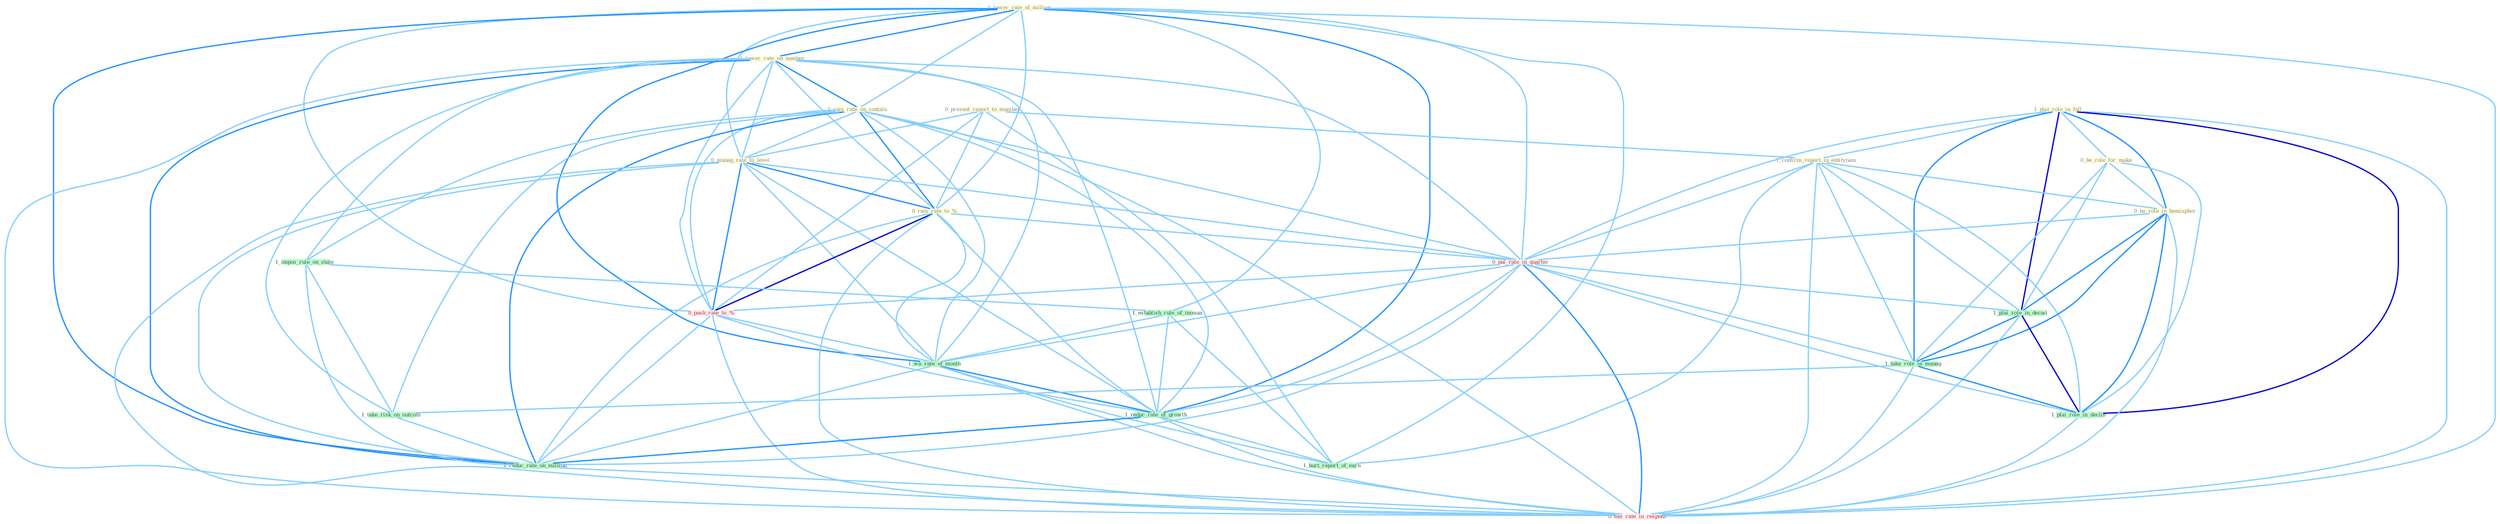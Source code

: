 Graph G{ 
    node
    [shape=polygon,style=filled,width=.5,height=.06,color="#BDFCC9",fixedsize=true,fontsize=4,
    fontcolor="#2f4f4f"];
    {node
    [color="#ffffe0", fontcolor="#8b7d6b"] "1_lower_rate_of_million " "0_present_report_to_member " "1_lower_rate_on_number " "1_plai_role_in_fall " "1_rais_rate_on_contain " "1_confirm_report_in_entitynam " "0_be_role_for_make " "0_ha_role_in_hemispher " "0_manag_rate_to_level " "0_rais_rate_to_% "}
{node [color="#fff0f5", fontcolor="#b22222"] "0_pai_rate_in_quarter " "0_push_rate_to_% " "0_eas_rate_in_respons "}
edge [color="#B0E2FF"];

	"1_lower_rate_of_million " -- "1_lower_rate_on_number " [w="2", color="#1e90ff" , len=0.8];
	"1_lower_rate_of_million " -- "1_rais_rate_on_contain " [w="1", color="#87cefa" ];
	"1_lower_rate_of_million " -- "0_manag_rate_to_level " [w="1", color="#87cefa" ];
	"1_lower_rate_of_million " -- "0_rais_rate_to_% " [w="1", color="#87cefa" ];
	"1_lower_rate_of_million " -- "0_pai_rate_in_quarter " [w="1", color="#87cefa" ];
	"1_lower_rate_of_million " -- "0_push_rate_to_% " [w="1", color="#87cefa" ];
	"1_lower_rate_of_million " -- "1_establish_rule_of_immun " [w="1", color="#87cefa" ];
	"1_lower_rate_of_million " -- "1_wa_rate_of_month " [w="2", color="#1e90ff" , len=0.8];
	"1_lower_rate_of_million " -- "1_reduc_rate_of_growth " [w="2", color="#1e90ff" , len=0.8];
	"1_lower_rate_of_million " -- "1_reduc_rate_on_million " [w="2", color="#1e90ff" , len=0.8];
	"1_lower_rate_of_million " -- "1_hurt_report_of_earn " [w="1", color="#87cefa" ];
	"1_lower_rate_of_million " -- "0_eas_rate_in_respons " [w="1", color="#87cefa" ];
	"0_present_report_to_member " -- "1_confirm_report_in_entitynam " [w="1", color="#87cefa" ];
	"0_present_report_to_member " -- "0_manag_rate_to_level " [w="1", color="#87cefa" ];
	"0_present_report_to_member " -- "0_rais_rate_to_% " [w="1", color="#87cefa" ];
	"0_present_report_to_member " -- "0_push_rate_to_% " [w="1", color="#87cefa" ];
	"0_present_report_to_member " -- "1_hurt_report_of_earn " [w="1", color="#87cefa" ];
	"1_lower_rate_on_number " -- "1_rais_rate_on_contain " [w="2", color="#1e90ff" , len=0.8];
	"1_lower_rate_on_number " -- "0_manag_rate_to_level " [w="1", color="#87cefa" ];
	"1_lower_rate_on_number " -- "0_rais_rate_to_% " [w="1", color="#87cefa" ];
	"1_lower_rate_on_number " -- "1_impos_rule_on_state " [w="1", color="#87cefa" ];
	"1_lower_rate_on_number " -- "0_pai_rate_in_quarter " [w="1", color="#87cefa" ];
	"1_lower_rate_on_number " -- "0_push_rate_to_% " [w="1", color="#87cefa" ];
	"1_lower_rate_on_number " -- "1_take_risk_on_outcom " [w="1", color="#87cefa" ];
	"1_lower_rate_on_number " -- "1_wa_rate_of_month " [w="1", color="#87cefa" ];
	"1_lower_rate_on_number " -- "1_reduc_rate_of_growth " [w="1", color="#87cefa" ];
	"1_lower_rate_on_number " -- "1_reduc_rate_on_million " [w="2", color="#1e90ff" , len=0.8];
	"1_lower_rate_on_number " -- "0_eas_rate_in_respons " [w="1", color="#87cefa" ];
	"1_plai_role_in_fall " -- "1_confirm_report_in_entitynam " [w="1", color="#87cefa" ];
	"1_plai_role_in_fall " -- "0_be_role_for_make " [w="1", color="#87cefa" ];
	"1_plai_role_in_fall " -- "0_ha_role_in_hemispher " [w="2", color="#1e90ff" , len=0.8];
	"1_plai_role_in_fall " -- "0_pai_rate_in_quarter " [w="1", color="#87cefa" ];
	"1_plai_role_in_fall " -- "1_plai_role_in_decad " [w="3", color="#0000cd" , len=0.6];
	"1_plai_role_in_fall " -- "1_take_role_in_manag " [w="2", color="#1e90ff" , len=0.8];
	"1_plai_role_in_fall " -- "1_plai_role_in_declin " [w="3", color="#0000cd" , len=0.6];
	"1_plai_role_in_fall " -- "0_eas_rate_in_respons " [w="1", color="#87cefa" ];
	"1_rais_rate_on_contain " -- "0_manag_rate_to_level " [w="1", color="#87cefa" ];
	"1_rais_rate_on_contain " -- "0_rais_rate_to_% " [w="2", color="#1e90ff" , len=0.8];
	"1_rais_rate_on_contain " -- "1_impos_rule_on_state " [w="1", color="#87cefa" ];
	"1_rais_rate_on_contain " -- "0_pai_rate_in_quarter " [w="1", color="#87cefa" ];
	"1_rais_rate_on_contain " -- "0_push_rate_to_% " [w="1", color="#87cefa" ];
	"1_rais_rate_on_contain " -- "1_take_risk_on_outcom " [w="1", color="#87cefa" ];
	"1_rais_rate_on_contain " -- "1_wa_rate_of_month " [w="1", color="#87cefa" ];
	"1_rais_rate_on_contain " -- "1_reduc_rate_of_growth " [w="1", color="#87cefa" ];
	"1_rais_rate_on_contain " -- "1_reduc_rate_on_million " [w="2", color="#1e90ff" , len=0.8];
	"1_rais_rate_on_contain " -- "0_eas_rate_in_respons " [w="1", color="#87cefa" ];
	"1_confirm_report_in_entitynam " -- "0_ha_role_in_hemispher " [w="1", color="#87cefa" ];
	"1_confirm_report_in_entitynam " -- "0_pai_rate_in_quarter " [w="1", color="#87cefa" ];
	"1_confirm_report_in_entitynam " -- "1_plai_role_in_decad " [w="1", color="#87cefa" ];
	"1_confirm_report_in_entitynam " -- "1_take_role_in_manag " [w="1", color="#87cefa" ];
	"1_confirm_report_in_entitynam " -- "1_plai_role_in_declin " [w="1", color="#87cefa" ];
	"1_confirm_report_in_entitynam " -- "1_hurt_report_of_earn " [w="1", color="#87cefa" ];
	"1_confirm_report_in_entitynam " -- "0_eas_rate_in_respons " [w="1", color="#87cefa" ];
	"0_be_role_for_make " -- "0_ha_role_in_hemispher " [w="1", color="#87cefa" ];
	"0_be_role_for_make " -- "1_plai_role_in_decad " [w="1", color="#87cefa" ];
	"0_be_role_for_make " -- "1_take_role_in_manag " [w="1", color="#87cefa" ];
	"0_be_role_for_make " -- "1_plai_role_in_declin " [w="1", color="#87cefa" ];
	"0_ha_role_in_hemispher " -- "0_pai_rate_in_quarter " [w="1", color="#87cefa" ];
	"0_ha_role_in_hemispher " -- "1_plai_role_in_decad " [w="2", color="#1e90ff" , len=0.8];
	"0_ha_role_in_hemispher " -- "1_take_role_in_manag " [w="2", color="#1e90ff" , len=0.8];
	"0_ha_role_in_hemispher " -- "1_plai_role_in_declin " [w="2", color="#1e90ff" , len=0.8];
	"0_ha_role_in_hemispher " -- "0_eas_rate_in_respons " [w="1", color="#87cefa" ];
	"0_manag_rate_to_level " -- "0_rais_rate_to_% " [w="2", color="#1e90ff" , len=0.8];
	"0_manag_rate_to_level " -- "0_pai_rate_in_quarter " [w="1", color="#87cefa" ];
	"0_manag_rate_to_level " -- "0_push_rate_to_% " [w="2", color="#1e90ff" , len=0.8];
	"0_manag_rate_to_level " -- "1_wa_rate_of_month " [w="1", color="#87cefa" ];
	"0_manag_rate_to_level " -- "1_reduc_rate_of_growth " [w="1", color="#87cefa" ];
	"0_manag_rate_to_level " -- "1_reduc_rate_on_million " [w="1", color="#87cefa" ];
	"0_manag_rate_to_level " -- "0_eas_rate_in_respons " [w="1", color="#87cefa" ];
	"0_rais_rate_to_% " -- "0_pai_rate_in_quarter " [w="1", color="#87cefa" ];
	"0_rais_rate_to_% " -- "0_push_rate_to_% " [w="3", color="#0000cd" , len=0.6];
	"0_rais_rate_to_% " -- "1_wa_rate_of_month " [w="1", color="#87cefa" ];
	"0_rais_rate_to_% " -- "1_reduc_rate_of_growth " [w="1", color="#87cefa" ];
	"0_rais_rate_to_% " -- "1_reduc_rate_on_million " [w="1", color="#87cefa" ];
	"0_rais_rate_to_% " -- "0_eas_rate_in_respons " [w="1", color="#87cefa" ];
	"1_impos_rule_on_state " -- "1_take_risk_on_outcom " [w="1", color="#87cefa" ];
	"1_impos_rule_on_state " -- "1_establish_rule_of_immun " [w="1", color="#87cefa" ];
	"1_impos_rule_on_state " -- "1_reduc_rate_on_million " [w="1", color="#87cefa" ];
	"0_pai_rate_in_quarter " -- "0_push_rate_to_% " [w="1", color="#87cefa" ];
	"0_pai_rate_in_quarter " -- "1_plai_role_in_decad " [w="1", color="#87cefa" ];
	"0_pai_rate_in_quarter " -- "1_take_role_in_manag " [w="1", color="#87cefa" ];
	"0_pai_rate_in_quarter " -- "1_plai_role_in_declin " [w="1", color="#87cefa" ];
	"0_pai_rate_in_quarter " -- "1_wa_rate_of_month " [w="1", color="#87cefa" ];
	"0_pai_rate_in_quarter " -- "1_reduc_rate_of_growth " [w="1", color="#87cefa" ];
	"0_pai_rate_in_quarter " -- "1_reduc_rate_on_million " [w="1", color="#87cefa" ];
	"0_pai_rate_in_quarter " -- "0_eas_rate_in_respons " [w="2", color="#1e90ff" , len=0.8];
	"0_push_rate_to_% " -- "1_wa_rate_of_month " [w="1", color="#87cefa" ];
	"0_push_rate_to_% " -- "1_reduc_rate_of_growth " [w="1", color="#87cefa" ];
	"0_push_rate_to_% " -- "1_reduc_rate_on_million " [w="1", color="#87cefa" ];
	"0_push_rate_to_% " -- "0_eas_rate_in_respons " [w="1", color="#87cefa" ];
	"1_plai_role_in_decad " -- "1_take_role_in_manag " [w="2", color="#1e90ff" , len=0.8];
	"1_plai_role_in_decad " -- "1_plai_role_in_declin " [w="3", color="#0000cd" , len=0.6];
	"1_plai_role_in_decad " -- "0_eas_rate_in_respons " [w="1", color="#87cefa" ];
	"1_take_role_in_manag " -- "1_take_risk_on_outcom " [w="1", color="#87cefa" ];
	"1_take_role_in_manag " -- "1_plai_role_in_declin " [w="2", color="#1e90ff" , len=0.8];
	"1_take_role_in_manag " -- "0_eas_rate_in_respons " [w="1", color="#87cefa" ];
	"1_take_risk_on_outcom " -- "1_reduc_rate_on_million " [w="1", color="#87cefa" ];
	"1_establish_rule_of_immun " -- "1_wa_rate_of_month " [w="1", color="#87cefa" ];
	"1_establish_rule_of_immun " -- "1_reduc_rate_of_growth " [w="1", color="#87cefa" ];
	"1_establish_rule_of_immun " -- "1_hurt_report_of_earn " [w="1", color="#87cefa" ];
	"1_plai_role_in_declin " -- "0_eas_rate_in_respons " [w="1", color="#87cefa" ];
	"1_wa_rate_of_month " -- "1_reduc_rate_of_growth " [w="2", color="#1e90ff" , len=0.8];
	"1_wa_rate_of_month " -- "1_reduc_rate_on_million " [w="1", color="#87cefa" ];
	"1_wa_rate_of_month " -- "1_hurt_report_of_earn " [w="1", color="#87cefa" ];
	"1_wa_rate_of_month " -- "0_eas_rate_in_respons " [w="1", color="#87cefa" ];
	"1_reduc_rate_of_growth " -- "1_reduc_rate_on_million " [w="2", color="#1e90ff" , len=0.8];
	"1_reduc_rate_of_growth " -- "1_hurt_report_of_earn " [w="1", color="#87cefa" ];
	"1_reduc_rate_of_growth " -- "0_eas_rate_in_respons " [w="1", color="#87cefa" ];
	"1_reduc_rate_on_million " -- "0_eas_rate_in_respons " [w="1", color="#87cefa" ];
}